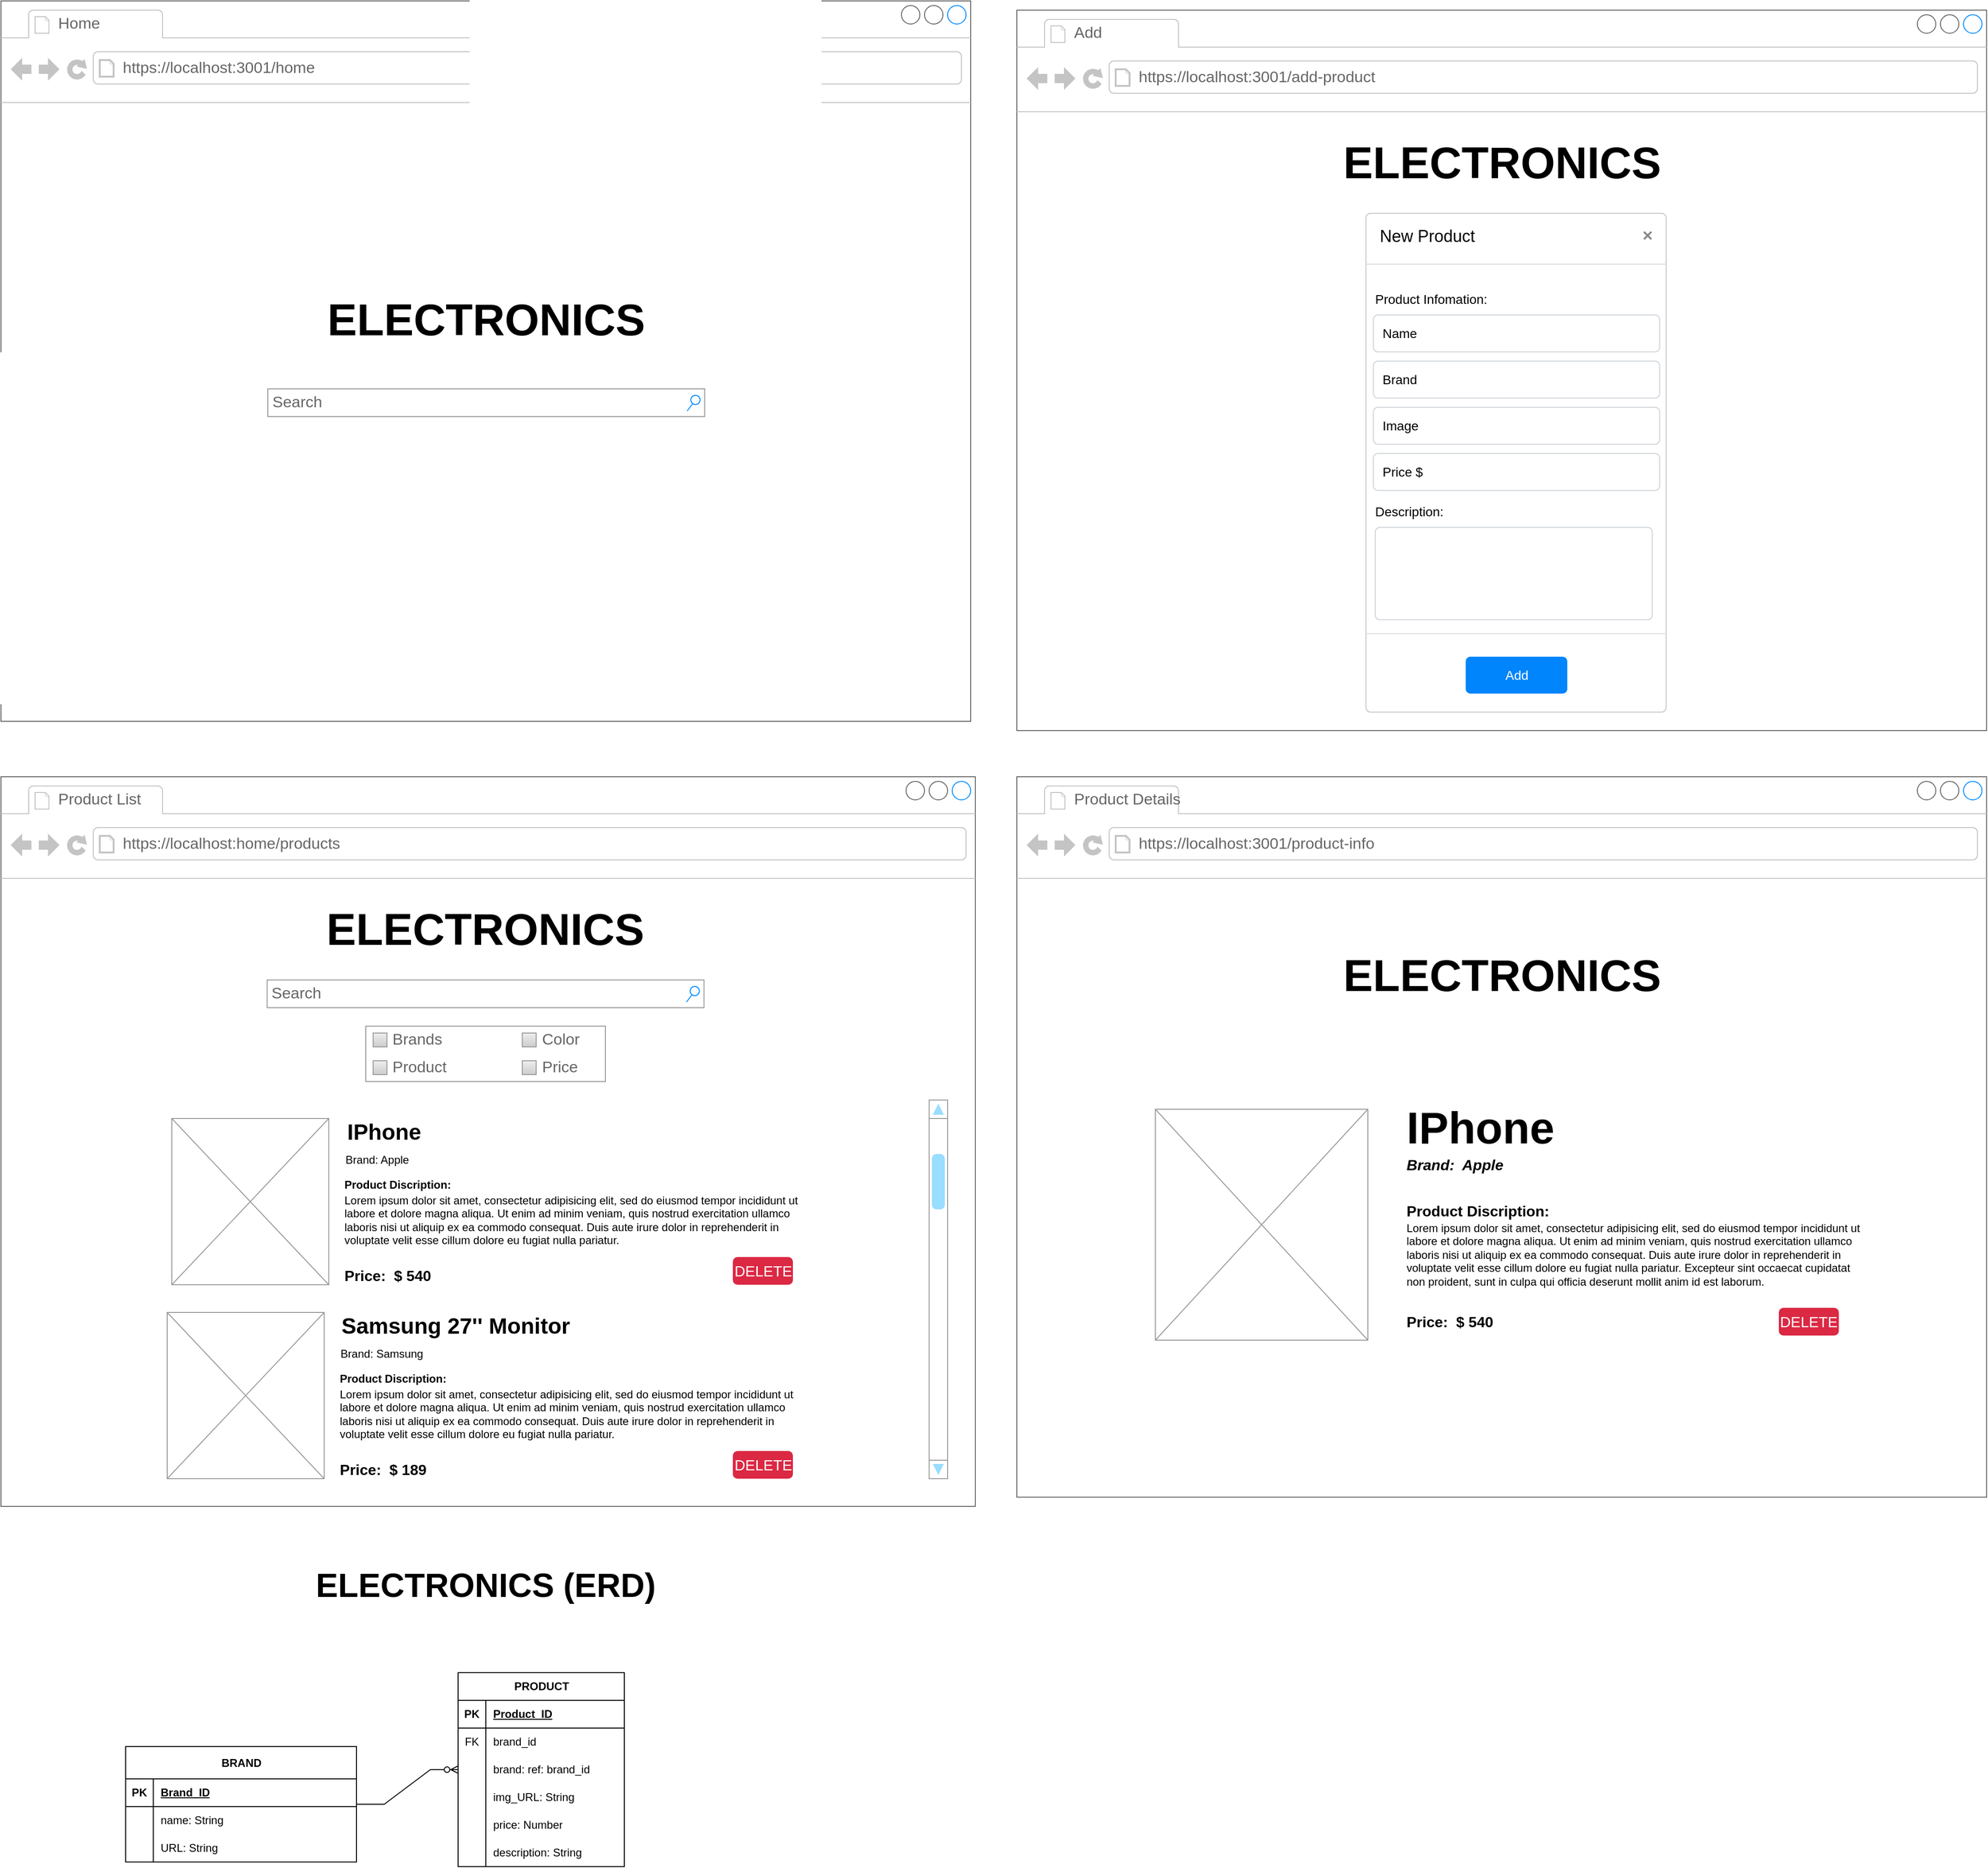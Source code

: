 <mxfile version="24.4.9" type="device">
  <diagram name="Page-1" id="2cc2dc42-3aac-f2a9-1cec-7a8b7cbee084">
    <mxGraphModel dx="4185" dy="1965" grid="1" gridSize="10" guides="1" tooltips="1" connect="1" arrows="1" fold="1" page="1" pageScale="1" pageWidth="1100" pageHeight="850" background="none" math="0" shadow="0">
      <root>
        <mxCell id="0" />
        <mxCell id="1" parent="0" />
        <mxCell id="7026571954dc6520-1" value="" style="strokeWidth=1;shadow=0;dashed=0;align=center;html=1;shape=mxgraph.mockup.containers.browserWindow;rSize=0;strokeColor=#666666;mainText=,;recursiveResize=0;rounded=0;labelBackgroundColor=none;fontFamily=Verdana;fontSize=12" parent="1" vertex="1">
          <mxGeometry x="25" y="30" width="1050" height="780" as="geometry" />
        </mxCell>
        <mxCell id="7026571954dc6520-2" value="Home" style="strokeWidth=1;shadow=0;dashed=0;align=center;html=1;shape=mxgraph.mockup.containers.anchor;fontSize=17;fontColor=#666666;align=left;" parent="7026571954dc6520-1" vertex="1">
          <mxGeometry x="60" y="12" width="110" height="26" as="geometry" />
        </mxCell>
        <mxCell id="7026571954dc6520-3" value="https://localhost:3001/home" style="strokeWidth=1;shadow=0;dashed=0;align=center;html=1;shape=mxgraph.mockup.containers.anchor;rSize=0;fontSize=17;fontColor=#666666;align=left;" parent="7026571954dc6520-1" vertex="1">
          <mxGeometry x="130" y="60" width="250" height="26" as="geometry" />
        </mxCell>
        <mxCell id="7026571954dc6520-14" value="Search" style="strokeWidth=1;shadow=0;dashed=0;align=center;html=1;shape=mxgraph.mockup.forms.searchBox;strokeColor=#999999;mainText=;strokeColor2=#008cff;fontColor=#666666;fontSize=17;align=left;spacingLeft=3;rounded=0;labelBackgroundColor=none;" parent="7026571954dc6520-1" vertex="1">
          <mxGeometry x="289" y="420" width="473" height="30" as="geometry" />
        </mxCell>
        <mxCell id="-O_35CLQnwZobcBv6rru-1" value="&lt;h1&gt;&lt;font style=&quot;font-size: 48px;&quot;&gt;ELECTRONICS&lt;/font&gt;&lt;/h1&gt;" style="text;html=1;align=center;verticalAlign=middle;whiteSpace=wrap;rounded=0;" vertex="1" parent="7026571954dc6520-1">
          <mxGeometry x="348" y="310" width="355" height="70" as="geometry" />
        </mxCell>
        <mxCell id="-O_35CLQnwZobcBv6rru-2" value="" style="strokeWidth=1;shadow=0;dashed=0;align=center;html=1;shape=mxgraph.mockup.containers.browserWindow;rSize=0;strokeColor=#666666;mainText=,;recursiveResize=0;rounded=0;labelBackgroundColor=none;fontFamily=Verdana;fontSize=12" vertex="1" parent="1">
          <mxGeometry x="25" y="870" width="1055" height="790" as="geometry" />
        </mxCell>
        <mxCell id="-O_35CLQnwZobcBv6rru-3" value="Product List" style="strokeWidth=1;shadow=0;dashed=0;align=center;html=1;shape=mxgraph.mockup.containers.anchor;fontSize=17;fontColor=#666666;align=left;" vertex="1" parent="-O_35CLQnwZobcBv6rru-2">
          <mxGeometry x="60" y="12" width="110" height="26" as="geometry" />
        </mxCell>
        <mxCell id="-O_35CLQnwZobcBv6rru-4" value="https://localhost:home/products" style="strokeWidth=1;shadow=0;dashed=0;align=center;html=1;shape=mxgraph.mockup.containers.anchor;rSize=0;fontSize=17;fontColor=#666666;align=left;" vertex="1" parent="-O_35CLQnwZobcBv6rru-2">
          <mxGeometry x="130" y="60" width="250" height="26" as="geometry" />
        </mxCell>
        <mxCell id="-O_35CLQnwZobcBv6rru-5" value="Search" style="strokeWidth=1;shadow=0;dashed=0;align=center;html=1;shape=mxgraph.mockup.forms.searchBox;strokeColor=#999999;mainText=;strokeColor2=#008cff;fontColor=#666666;fontSize=17;align=left;spacingLeft=3;rounded=0;labelBackgroundColor=none;" vertex="1" parent="-O_35CLQnwZobcBv6rru-2">
          <mxGeometry x="288.25" y="220" width="473" height="30" as="geometry" />
        </mxCell>
        <mxCell id="-O_35CLQnwZobcBv6rru-6" value="&lt;h1&gt;&lt;font style=&quot;font-size: 48px;&quot;&gt;ELECTRONICS&lt;/font&gt;&lt;/h1&gt;" style="text;html=1;align=center;verticalAlign=middle;whiteSpace=wrap;rounded=0;" vertex="1" parent="-O_35CLQnwZobcBv6rru-2">
          <mxGeometry x="347.25" y="130" width="355" height="70" as="geometry" />
        </mxCell>
        <mxCell id="-O_35CLQnwZobcBv6rru-8" value="" style="verticalLabelPosition=bottom;shadow=0;dashed=0;align=center;html=1;verticalAlign=top;strokeWidth=1;shape=mxgraph.mockup.navigation.scrollBar;strokeColor=#999999;barPos=87.604;fillColor2=#99ddff;strokeColor2=none;direction=north;" vertex="1" parent="-O_35CLQnwZobcBv6rru-2">
          <mxGeometry x="1005" y="350" width="20" height="410" as="geometry" />
        </mxCell>
        <mxCell id="-O_35CLQnwZobcBv6rru-28" value="" style="strokeWidth=1;shadow=0;dashed=0;align=center;html=1;shape=mxgraph.mockup.forms.rrect;rSize=0;strokeColor=#999999;fillColor=#ffffff;recursiveResize=0;" vertex="1" parent="-O_35CLQnwZobcBv6rru-2">
          <mxGeometry x="395" y="270" width="259.5" height="60" as="geometry" />
        </mxCell>
        <mxCell id="-O_35CLQnwZobcBv6rru-29" value="Brands" style="strokeWidth=1;shadow=0;dashed=0;align=center;html=1;shape=mxgraph.mockup.forms.rrect;rSize=0;fillColor=#eeeeee;strokeColor=#999999;gradientColor=#cccccc;align=left;spacingLeft=4;fontSize=17;fontColor=#666666;labelPosition=right;" vertex="1" parent="-O_35CLQnwZobcBv6rru-28">
          <mxGeometry x="8" y="7.5" width="15" height="15" as="geometry" />
        </mxCell>
        <mxCell id="-O_35CLQnwZobcBv6rru-30" value="Product" style="strokeWidth=1;shadow=0;dashed=0;align=center;html=1;shape=mxgraph.mockup.forms.rrect;rSize=0;fillColor=#eeeeee;strokeColor=#999999;gradientColor=#cccccc;align=left;spacingLeft=4;fontSize=17;fontColor=#666666;labelPosition=right;" vertex="1" parent="-O_35CLQnwZobcBv6rru-28">
          <mxGeometry x="8" y="37.5" width="15" height="15" as="geometry" />
        </mxCell>
        <mxCell id="-O_35CLQnwZobcBv6rru-32" value="Color" style="strokeWidth=1;shadow=0;dashed=0;align=center;html=1;shape=mxgraph.mockup.forms.rrect;rSize=0;fillColor=#eeeeee;strokeColor=#999999;gradientColor=#cccccc;align=left;spacingLeft=4;fontSize=17;fontColor=#666666;labelPosition=right;" vertex="1" parent="-O_35CLQnwZobcBv6rru-28">
          <mxGeometry x="169.5" y="7.5" width="15" height="15" as="geometry" />
        </mxCell>
        <mxCell id="-O_35CLQnwZobcBv6rru-33" value="Price" style="strokeWidth=1;shadow=0;dashed=0;align=center;html=1;shape=mxgraph.mockup.forms.rrect;rSize=0;fillColor=#eeeeee;strokeColor=#999999;gradientColor=#cccccc;align=left;spacingLeft=4;fontSize=17;fontColor=#666666;labelPosition=right;" vertex="1" parent="-O_35CLQnwZobcBv6rru-28">
          <mxGeometry x="169.5" y="37.5" width="15" height="15" as="geometry" />
        </mxCell>
        <mxCell id="-O_35CLQnwZobcBv6rru-182" value="" style="group" vertex="1" connectable="0" parent="-O_35CLQnwZobcBv6rru-2">
          <mxGeometry x="180" y="580" width="685" height="180" as="geometry" />
        </mxCell>
        <mxCell id="-O_35CLQnwZobcBv6rru-183" value="" style="verticalLabelPosition=bottom;shadow=0;dashed=0;align=center;html=1;verticalAlign=top;strokeWidth=1;shape=mxgraph.mockup.graphics.simpleIcon;strokeColor=#999999;" vertex="1" parent="-O_35CLQnwZobcBv6rru-182">
          <mxGeometry width="170" height="180" as="geometry" />
        </mxCell>
        <mxCell id="-O_35CLQnwZobcBv6rru-185" value="Brand: Samsung" style="text;html=1;align=center;verticalAlign=middle;whiteSpace=wrap;rounded=0;" vertex="1" parent="-O_35CLQnwZobcBv6rru-182">
          <mxGeometry x="185" y="35" width="95" height="20" as="geometry" />
        </mxCell>
        <mxCell id="-O_35CLQnwZobcBv6rru-186" value="&lt;h6&gt;Price:&amp;nbsp; $ 189&lt;/h6&gt;" style="text;strokeColor=none;fillColor=none;html=1;fontSize=24;fontStyle=1;verticalAlign=middle;align=left;" vertex="1" parent="-O_35CLQnwZobcBv6rru-182">
          <mxGeometry x="185" y="160" width="100" height="20" as="geometry" />
        </mxCell>
        <mxCell id="-O_35CLQnwZobcBv6rru-187" value="&lt;h6&gt;&lt;font style=&quot;font-size: 12px;&quot;&gt;Product Discription:&lt;/font&gt;&lt;/h6&gt;" style="text;strokeColor=none;fillColor=none;html=1;fontSize=24;fontStyle=1;verticalAlign=middle;align=left;" vertex="1" parent="-O_35CLQnwZobcBv6rru-182">
          <mxGeometry x="185" y="60" width="125" height="20" as="geometry" />
        </mxCell>
        <mxCell id="-O_35CLQnwZobcBv6rru-188" value="Lorem ipsum dolor sit amet, consectetur adipisicing elit, sed do eiusmod tempor incididunt ut labore et dolore magna aliqua. Ut enim ad minim veniam, quis nostrud exercitation ullamco laboris nisi ut aliquip ex ea commodo consequat. Duis aute irure dolor in reprehenderit in voluptate velit esse cillum dolore eu fugiat nulla pariatur.&amp;nbsp;&lt;div&gt;&lt;br&gt;&lt;/div&gt;" style="text;spacingTop=-5;whiteSpace=wrap;html=1;align=left;fontSize=12;fontFamily=Helvetica;fillColor=none;strokeColor=none;" vertex="1" parent="-O_35CLQnwZobcBv6rru-182">
          <mxGeometry x="185" y="80" width="500" height="60" as="geometry" />
        </mxCell>
        <mxCell id="-O_35CLQnwZobcBv6rru-212" value="DELETE" style="html=1;shadow=0;dashed=0;shape=mxgraph.bootstrap.rrect;rSize=5;strokeColor=none;strokeWidth=1;fillColor=#DB2843;fontColor=#FFFFFF;whiteSpace=wrap;align=center;verticalAlign=middle;spacingLeft=0;fontStyle=0;fontSize=16;spacing=5;" vertex="1" parent="-O_35CLQnwZobcBv6rru-182">
          <mxGeometry x="612.5" y="150" width="65" height="30" as="geometry" />
        </mxCell>
        <mxCell id="-O_35CLQnwZobcBv6rru-184" value="&lt;h1&gt;Samsung 27&#39;&#39; Monitor&lt;/h1&gt;" style="text;html=1;align=center;verticalAlign=middle;whiteSpace=wrap;rounded=0;" vertex="1" parent="-O_35CLQnwZobcBv6rru-2">
          <mxGeometry x="365" y="580" width="255" height="30" as="geometry" />
        </mxCell>
        <mxCell id="-O_35CLQnwZobcBv6rru-191" value="" style="group" vertex="1" connectable="0" parent="-O_35CLQnwZobcBv6rru-2">
          <mxGeometry x="185" y="370" width="685" height="180" as="geometry" />
        </mxCell>
        <mxCell id="-O_35CLQnwZobcBv6rru-181" value="" style="group" vertex="1" connectable="0" parent="-O_35CLQnwZobcBv6rru-191">
          <mxGeometry width="685" height="180" as="geometry" />
        </mxCell>
        <mxCell id="-O_35CLQnwZobcBv6rru-165" value="" style="verticalLabelPosition=bottom;shadow=0;dashed=0;align=center;html=1;verticalAlign=top;strokeWidth=1;shape=mxgraph.mockup.graphics.simpleIcon;strokeColor=#999999;" vertex="1" parent="-O_35CLQnwZobcBv6rru-181">
          <mxGeometry width="170" height="180" as="geometry" />
        </mxCell>
        <mxCell id="-O_35CLQnwZobcBv6rru-167" value="Brand: Apple" style="text;html=1;align=center;verticalAlign=middle;whiteSpace=wrap;rounded=0;" vertex="1" parent="-O_35CLQnwZobcBv6rru-181">
          <mxGeometry x="185" y="35" width="75" height="20" as="geometry" />
        </mxCell>
        <mxCell id="-O_35CLQnwZobcBv6rru-178" value="&lt;h6&gt;Price:&amp;nbsp; $ 540&lt;/h6&gt;" style="text;strokeColor=none;fillColor=none;html=1;fontSize=24;fontStyle=1;verticalAlign=middle;align=left;" vertex="1" parent="-O_35CLQnwZobcBv6rru-181">
          <mxGeometry x="185" y="160" width="100" height="20" as="geometry" />
        </mxCell>
        <mxCell id="-O_35CLQnwZobcBv6rru-179" value="&lt;h6&gt;&lt;font style=&quot;font-size: 12px;&quot;&gt;Product Discription:&lt;/font&gt;&lt;/h6&gt;" style="text;strokeColor=none;fillColor=none;html=1;fontSize=24;fontStyle=1;verticalAlign=middle;align=left;" vertex="1" parent="-O_35CLQnwZobcBv6rru-181">
          <mxGeometry x="185" y="60" width="125" height="20" as="geometry" />
        </mxCell>
        <mxCell id="-O_35CLQnwZobcBv6rru-180" value="Lorem ipsum dolor sit amet, consectetur adipisicing elit, sed do eiusmod tempor incididunt ut labore et dolore magna aliqua. Ut enim ad minim veniam, quis nostrud exercitation ullamco laboris nisi ut aliquip ex ea commodo consequat. Duis aute irure dolor in reprehenderit in voluptate velit esse cillum dolore eu fugiat nulla pariatur.&amp;nbsp;&lt;div&gt;&lt;br&gt;&lt;/div&gt;" style="text;spacingTop=-5;whiteSpace=wrap;html=1;align=left;fontSize=12;fontFamily=Helvetica;fillColor=none;strokeColor=none;" vertex="1" parent="-O_35CLQnwZobcBv6rru-181">
          <mxGeometry x="185" y="80" width="500" height="60" as="geometry" />
        </mxCell>
        <mxCell id="-O_35CLQnwZobcBv6rru-166" value="&lt;h1&gt;IPhone&lt;/h1&gt;" style="text;html=1;align=center;verticalAlign=middle;whiteSpace=wrap;rounded=0;" vertex="1" parent="-O_35CLQnwZobcBv6rru-191">
          <mxGeometry x="200" width="60" height="30" as="geometry" />
        </mxCell>
        <mxCell id="-O_35CLQnwZobcBv6rru-210" value="DELETE" style="html=1;shadow=0;dashed=0;shape=mxgraph.bootstrap.rrect;rSize=5;strokeColor=none;strokeWidth=1;fillColor=#DB2843;fontColor=#FFFFFF;whiteSpace=wrap;align=center;verticalAlign=middle;spacingLeft=0;fontStyle=0;fontSize=16;spacing=5;" vertex="1" parent="-O_35CLQnwZobcBv6rru-2">
          <mxGeometry x="792.5" y="520" width="65" height="30" as="geometry" />
        </mxCell>
        <mxCell id="-O_35CLQnwZobcBv6rru-75" value="" style="strokeWidth=1;shadow=0;dashed=0;align=center;html=1;shape=mxgraph.mockup.containers.browserWindow;rSize=0;strokeColor=#666666;mainText=,;recursiveResize=0;rounded=0;labelBackgroundColor=none;fontFamily=Verdana;fontSize=12" vertex="1" parent="1">
          <mxGeometry x="1125" y="40" width="1050" height="780" as="geometry" />
        </mxCell>
        <mxCell id="-O_35CLQnwZobcBv6rru-76" value="Add" style="strokeWidth=1;shadow=0;dashed=0;align=center;html=1;shape=mxgraph.mockup.containers.anchor;fontSize=17;fontColor=#666666;align=left;" vertex="1" parent="-O_35CLQnwZobcBv6rru-75">
          <mxGeometry x="60" y="12" width="110" height="26" as="geometry" />
        </mxCell>
        <mxCell id="-O_35CLQnwZobcBv6rru-77" value="https://localhost:3001/add-product" style="strokeWidth=1;shadow=0;dashed=0;align=center;html=1;shape=mxgraph.mockup.containers.anchor;rSize=0;fontSize=17;fontColor=#666666;align=left;" vertex="1" parent="-O_35CLQnwZobcBv6rru-75">
          <mxGeometry x="130" y="60" width="250" height="26" as="geometry" />
        </mxCell>
        <mxCell id="-O_35CLQnwZobcBv6rru-79" value="&lt;h1&gt;&lt;font style=&quot;font-size: 48px;&quot;&gt;ELECTRONICS&lt;/font&gt;&lt;/h1&gt;" style="text;html=1;align=center;verticalAlign=middle;whiteSpace=wrap;rounded=0;" vertex="1" parent="-O_35CLQnwZobcBv6rru-75">
          <mxGeometry x="348" y="130" width="355" height="70" as="geometry" />
        </mxCell>
        <mxCell id="-O_35CLQnwZobcBv6rru-123" value="New Product" style="html=1;shadow=0;dashed=0;shape=mxgraph.bootstrap.rrect;rSize=5;html=1;strokeColor=#C8C8C8;fillColor=#ffffff;whiteSpace=wrap;verticalAlign=top;align=left;fontSize=18;spacing=15;spacingTop=-5;" vertex="1" parent="-O_35CLQnwZobcBv6rru-75">
          <mxGeometry x="378" y="220" width="325" height="540" as="geometry" />
        </mxCell>
        <mxCell id="-O_35CLQnwZobcBv6rru-124" value="" style="shape=line;strokeColor=#dddddd;resizeWidth=1;" vertex="1" parent="-O_35CLQnwZobcBv6rru-123">
          <mxGeometry width="325" height="10" relative="1" as="geometry">
            <mxPoint y="50" as="offset" />
          </mxGeometry>
        </mxCell>
        <mxCell id="-O_35CLQnwZobcBv6rru-125" value="" style="html=1;shadow=0;dashed=0;shape=mxgraph.bootstrap.x;strokeColor=#868686;strokeWidth=2;" vertex="1" parent="-O_35CLQnwZobcBv6rru-123">
          <mxGeometry x="1" width="8" height="8" relative="1" as="geometry">
            <mxPoint x="-24" y="20" as="offset" />
          </mxGeometry>
        </mxCell>
        <mxCell id="-O_35CLQnwZobcBv6rru-126" value="Product Infomation:" style="strokeColor=none;fillColor=none;resizeWidth=1;align=left;verticalAlign=top;spacing=10;fontSize=14;whiteSpace=wrap;html=1;" vertex="1" parent="-O_35CLQnwZobcBv6rru-123">
          <mxGeometry width="325" height="40" relative="1" as="geometry">
            <mxPoint y="70" as="offset" />
          </mxGeometry>
        </mxCell>
        <mxCell id="-O_35CLQnwZobcBv6rru-127" value="Name" style="html=1;shadow=0;dashed=0;shape=mxgraph.bootstrap.rrect;rSize=5;strokeColor=#CED4DA;fillColor=none;align=left;verticalAlign=middle;spacing=10;fontSize=14;whiteSpace=wrap;html=1;" vertex="1" parent="-O_35CLQnwZobcBv6rru-123">
          <mxGeometry width="310" height="40" relative="1" as="geometry">
            <mxPoint x="8" y="110" as="offset" />
          </mxGeometry>
        </mxCell>
        <mxCell id="-O_35CLQnwZobcBv6rru-128" value="Description:" style="strokeColor=none;fillColor=none;resizeWidth=1;align=left;verticalAlign=top;spacing=10;fontSize=14;whiteSpace=wrap;html=1;" vertex="1" parent="-O_35CLQnwZobcBv6rru-123">
          <mxGeometry width="325" height="30" relative="1" as="geometry">
            <mxPoint y="300" as="offset" />
          </mxGeometry>
        </mxCell>
        <mxCell id="-O_35CLQnwZobcBv6rru-129" value="" style="html=1;shadow=0;dashed=0;shape=mxgraph.bootstrap.rrect;rSize=5;strokeColor=#CED4DA;fillColor=none;align=left;verticalAlign=middle;spacing=10;fontSize=14;whiteSpace=wrap;html=1;" vertex="1" parent="-O_35CLQnwZobcBv6rru-123">
          <mxGeometry width="300" height="100" relative="1" as="geometry">
            <mxPoint x="10" y="340" as="offset" />
          </mxGeometry>
        </mxCell>
        <mxCell id="-O_35CLQnwZobcBv6rru-130" value="" style="shape=line;strokeColor=#dddddd;resizeWidth=1;" vertex="1" parent="-O_35CLQnwZobcBv6rru-123">
          <mxGeometry width="325" height="10" relative="1" as="geometry">
            <mxPoint y="450" as="offset" />
          </mxGeometry>
        </mxCell>
        <mxCell id="-O_35CLQnwZobcBv6rru-131" value="Add" style="html=1;shadow=0;dashed=0;shape=mxgraph.bootstrap.rrect;rSize=5;fillColor=#0085FC;strokeColor=none;fontColor=#FFFFFF;fontSize=14;" vertex="1" parent="-O_35CLQnwZobcBv6rru-123">
          <mxGeometry x="1" y="1" width="110" height="40" relative="1" as="geometry">
            <mxPoint x="-217" y="-60" as="offset" />
          </mxGeometry>
        </mxCell>
        <mxCell id="-O_35CLQnwZobcBv6rru-133" value="Image" style="html=1;shadow=0;dashed=0;shape=mxgraph.bootstrap.rrect;rSize=5;strokeColor=#CED4DA;fillColor=none;align=left;verticalAlign=middle;spacing=10;fontSize=14;whiteSpace=wrap;html=1;" vertex="1" parent="-O_35CLQnwZobcBv6rru-123">
          <mxGeometry width="310" height="40" relative="1" as="geometry">
            <mxPoint x="8" y="210" as="offset" />
          </mxGeometry>
        </mxCell>
        <mxCell id="-O_35CLQnwZobcBv6rru-134" value="Price $" style="html=1;shadow=0;dashed=0;shape=mxgraph.bootstrap.rrect;rSize=5;strokeColor=#CED4DA;fillColor=none;align=left;verticalAlign=middle;spacing=10;fontSize=14;whiteSpace=wrap;html=1;" vertex="1" parent="-O_35CLQnwZobcBv6rru-123">
          <mxGeometry width="310" height="40" relative="1" as="geometry">
            <mxPoint x="8" y="260" as="offset" />
          </mxGeometry>
        </mxCell>
        <mxCell id="-O_35CLQnwZobcBv6rru-163" value="Brand" style="html=1;shadow=0;dashed=0;shape=mxgraph.bootstrap.rrect;rSize=5;strokeColor=#CED4DA;fillColor=none;align=left;verticalAlign=middle;spacing=10;fontSize=14;whiteSpace=wrap;html=1;" vertex="1" parent="-O_35CLQnwZobcBv6rru-123">
          <mxGeometry width="310" height="40" relative="1" as="geometry">
            <mxPoint x="8" y="160" as="offset" />
          </mxGeometry>
        </mxCell>
        <mxCell id="-O_35CLQnwZobcBv6rru-139" value="" style="strokeWidth=1;shadow=0;dashed=0;align=center;html=1;shape=mxgraph.mockup.containers.browserWindow;rSize=0;strokeColor=#666666;mainText=,;recursiveResize=0;rounded=0;labelBackgroundColor=none;fontFamily=Verdana;fontSize=12" vertex="1" parent="1">
          <mxGeometry x="1125" y="870" width="1050" height="780" as="geometry" />
        </mxCell>
        <mxCell id="-O_35CLQnwZobcBv6rru-140" value="Product Details" style="strokeWidth=1;shadow=0;dashed=0;align=center;html=1;shape=mxgraph.mockup.containers.anchor;fontSize=17;fontColor=#666666;align=left;" vertex="1" parent="-O_35CLQnwZobcBv6rru-139">
          <mxGeometry x="60" y="12" width="110" height="26" as="geometry" />
        </mxCell>
        <mxCell id="-O_35CLQnwZobcBv6rru-141" value="https://localhost:3001/product-info" style="strokeWidth=1;shadow=0;dashed=0;align=center;html=1;shape=mxgraph.mockup.containers.anchor;rSize=0;fontSize=17;fontColor=#666666;align=left;" vertex="1" parent="-O_35CLQnwZobcBv6rru-139">
          <mxGeometry x="130" y="60" width="250" height="26" as="geometry" />
        </mxCell>
        <mxCell id="-O_35CLQnwZobcBv6rru-142" value="&lt;h1&gt;&lt;font style=&quot;font-size: 48px;&quot;&gt;ELECTRONICS&lt;/font&gt;&lt;/h1&gt;" style="text;html=1;align=center;verticalAlign=middle;whiteSpace=wrap;rounded=0;" vertex="1" parent="-O_35CLQnwZobcBv6rru-139">
          <mxGeometry x="348" y="180" width="355" height="70" as="geometry" />
        </mxCell>
        <mxCell id="-O_35CLQnwZobcBv6rru-157" value="" style="verticalLabelPosition=bottom;shadow=0;dashed=0;align=center;html=1;verticalAlign=top;strokeWidth=1;shape=mxgraph.mockup.graphics.simpleIcon;strokeColor=#999999;" vertex="1" parent="-O_35CLQnwZobcBv6rru-139">
          <mxGeometry x="150" y="360" width="230" height="250" as="geometry" />
        </mxCell>
        <mxCell id="-O_35CLQnwZobcBv6rru-159" value="&lt;h1&gt;IPhone&lt;/h1&gt;" style="text;strokeColor=none;fillColor=none;html=1;fontSize=24;fontStyle=1;verticalAlign=middle;align=left;" vertex="1" parent="-O_35CLQnwZobcBv6rru-139">
          <mxGeometry x="420" y="360" width="100" height="40" as="geometry" />
        </mxCell>
        <mxCell id="-O_35CLQnwZobcBv6rru-160" value="&lt;h6&gt;Product Discription:&lt;/h6&gt;" style="text;strokeColor=none;fillColor=none;html=1;fontSize=24;fontStyle=1;verticalAlign=middle;align=left;" vertex="1" parent="-O_35CLQnwZobcBv6rru-139">
          <mxGeometry x="420" y="450" width="100" height="40" as="geometry" />
        </mxCell>
        <mxCell id="-O_35CLQnwZobcBv6rru-161" value="&lt;h6&gt;Price:&amp;nbsp; $ 540&lt;/h6&gt;" style="text;strokeColor=none;fillColor=none;html=1;fontSize=24;fontStyle=1;verticalAlign=middle;align=left;" vertex="1" parent="-O_35CLQnwZobcBv6rru-139">
          <mxGeometry x="420" y="570" width="100" height="40" as="geometry" />
        </mxCell>
        <mxCell id="-O_35CLQnwZobcBv6rru-162" value="Lorem ipsum dolor sit amet, consectetur adipisicing elit, sed do eiusmod tempor incididunt ut labore et dolore magna aliqua. Ut enim ad minim veniam, quis nostrud exercitation ullamco laboris nisi ut aliquip ex ea commodo consequat. Duis aute irure dolor in reprehenderit in voluptate velit esse cillum dolore eu fugiat nulla pariatur. Excepteur sint occaecat cupidatat non proident, sunt in culpa qui officia deserunt mollit anim id est laborum.&lt;div&gt;&lt;br/&gt;&lt;/div&gt;" style="text;spacingTop=-5;whiteSpace=wrap;html=1;align=left;fontSize=12;fontFamily=Helvetica;fillColor=none;strokeColor=none;" vertex="1" parent="-O_35CLQnwZobcBv6rru-139">
          <mxGeometry x="420" y="480" width="500" height="80" as="geometry" />
        </mxCell>
        <mxCell id="-O_35CLQnwZobcBv6rru-164" value="&lt;h6&gt;&lt;i&gt;Brand:&amp;nbsp; Apple&lt;/i&gt;&lt;/h6&gt;" style="text;strokeColor=none;fillColor=none;html=1;fontSize=24;fontStyle=1;verticalAlign=middle;align=left;" vertex="1" parent="-O_35CLQnwZobcBv6rru-139">
          <mxGeometry x="420" y="400" width="100" height="40" as="geometry" />
        </mxCell>
        <mxCell id="-O_35CLQnwZobcBv6rru-213" value="DELETE" style="html=1;shadow=0;dashed=0;shape=mxgraph.bootstrap.rrect;rSize=5;strokeColor=none;strokeWidth=1;fillColor=#DB2843;fontColor=#FFFFFF;whiteSpace=wrap;align=center;verticalAlign=middle;spacingLeft=0;fontStyle=0;fontSize=16;spacing=5;" vertex="1" parent="-O_35CLQnwZobcBv6rru-139">
          <mxGeometry x="825" y="575" width="65" height="30" as="geometry" />
        </mxCell>
        <mxCell id="-O_35CLQnwZobcBv6rru-193" value="BRAND" style="shape=table;startSize=35;container=1;collapsible=1;childLayout=tableLayout;fixedRows=1;rowLines=0;fontStyle=1;align=center;resizeLast=1;html=1;" vertex="1" parent="1">
          <mxGeometry x="160" y="1920" width="250" height="125" as="geometry" />
        </mxCell>
        <mxCell id="-O_35CLQnwZobcBv6rru-194" value="" style="shape=tableRow;horizontal=0;startSize=0;swimlaneHead=0;swimlaneBody=0;fillColor=none;collapsible=0;dropTarget=0;points=[[0,0.5],[1,0.5]];portConstraint=eastwest;top=0;left=0;right=0;bottom=1;" vertex="1" parent="-O_35CLQnwZobcBv6rru-193">
          <mxGeometry y="35" width="250" height="30" as="geometry" />
        </mxCell>
        <mxCell id="-O_35CLQnwZobcBv6rru-195" value="PK" style="shape=partialRectangle;connectable=0;fillColor=none;top=0;left=0;bottom=0;right=0;fontStyle=1;overflow=hidden;whiteSpace=wrap;html=1;" vertex="1" parent="-O_35CLQnwZobcBv6rru-194">
          <mxGeometry width="30" height="30" as="geometry">
            <mxRectangle width="30" height="30" as="alternateBounds" />
          </mxGeometry>
        </mxCell>
        <mxCell id="-O_35CLQnwZobcBv6rru-196" value="Brand_ID" style="shape=partialRectangle;connectable=0;fillColor=none;top=0;left=0;bottom=0;right=0;align=left;spacingLeft=6;fontStyle=5;overflow=hidden;whiteSpace=wrap;html=1;" vertex="1" parent="-O_35CLQnwZobcBv6rru-194">
          <mxGeometry x="30" width="220" height="30" as="geometry">
            <mxRectangle width="220" height="30" as="alternateBounds" />
          </mxGeometry>
        </mxCell>
        <mxCell id="-O_35CLQnwZobcBv6rru-197" value="" style="shape=tableRow;horizontal=0;startSize=0;swimlaneHead=0;swimlaneBody=0;fillColor=none;collapsible=0;dropTarget=0;points=[[0,0.5],[1,0.5]];portConstraint=eastwest;top=0;left=0;right=0;bottom=0;" vertex="1" parent="-O_35CLQnwZobcBv6rru-193">
          <mxGeometry y="65" width="250" height="30" as="geometry" />
        </mxCell>
        <mxCell id="-O_35CLQnwZobcBv6rru-198" value="" style="shape=partialRectangle;connectable=0;fillColor=none;top=0;left=0;bottom=0;right=0;editable=1;overflow=hidden;whiteSpace=wrap;html=1;" vertex="1" parent="-O_35CLQnwZobcBv6rru-197">
          <mxGeometry width="30" height="30" as="geometry">
            <mxRectangle width="30" height="30" as="alternateBounds" />
          </mxGeometry>
        </mxCell>
        <mxCell id="-O_35CLQnwZobcBv6rru-199" value="name: String" style="shape=partialRectangle;connectable=0;fillColor=none;top=0;left=0;bottom=0;right=0;align=left;spacingLeft=6;overflow=hidden;whiteSpace=wrap;html=1;" vertex="1" parent="-O_35CLQnwZobcBv6rru-197">
          <mxGeometry x="30" width="220" height="30" as="geometry">
            <mxRectangle width="220" height="30" as="alternateBounds" />
          </mxGeometry>
        </mxCell>
        <mxCell id="-O_35CLQnwZobcBv6rru-200" value="" style="shape=tableRow;horizontal=0;startSize=0;swimlaneHead=0;swimlaneBody=0;fillColor=none;collapsible=0;dropTarget=0;points=[[0,0.5],[1,0.5]];portConstraint=eastwest;top=0;left=0;right=0;bottom=0;" vertex="1" parent="-O_35CLQnwZobcBv6rru-193">
          <mxGeometry y="95" width="250" height="30" as="geometry" />
        </mxCell>
        <mxCell id="-O_35CLQnwZobcBv6rru-201" value="" style="shape=partialRectangle;connectable=0;fillColor=none;top=0;left=0;bottom=0;right=0;editable=1;overflow=hidden;whiteSpace=wrap;html=1;" vertex="1" parent="-O_35CLQnwZobcBv6rru-200">
          <mxGeometry width="30" height="30" as="geometry">
            <mxRectangle width="30" height="30" as="alternateBounds" />
          </mxGeometry>
        </mxCell>
        <mxCell id="-O_35CLQnwZobcBv6rru-202" value="URL: String" style="shape=partialRectangle;connectable=0;fillColor=none;top=0;left=0;bottom=0;right=0;align=left;spacingLeft=6;overflow=hidden;whiteSpace=wrap;html=1;" vertex="1" parent="-O_35CLQnwZobcBv6rru-200">
          <mxGeometry x="30" width="220" height="30" as="geometry">
            <mxRectangle width="220" height="30" as="alternateBounds" />
          </mxGeometry>
        </mxCell>
        <mxCell id="-O_35CLQnwZobcBv6rru-218" value="PRODUCT" style="shape=table;startSize=30;container=1;collapsible=1;childLayout=tableLayout;fixedRows=1;rowLines=0;fontStyle=1;align=center;resizeLast=1;html=1;" vertex="1" parent="1">
          <mxGeometry x="520" y="1840" width="180" height="210" as="geometry" />
        </mxCell>
        <mxCell id="-O_35CLQnwZobcBv6rru-219" value="" style="shape=tableRow;horizontal=0;startSize=0;swimlaneHead=0;swimlaneBody=0;fillColor=none;collapsible=0;dropTarget=0;points=[[0,0.5],[1,0.5]];portConstraint=eastwest;top=0;left=0;right=0;bottom=1;" vertex="1" parent="-O_35CLQnwZobcBv6rru-218">
          <mxGeometry y="30" width="180" height="30" as="geometry" />
        </mxCell>
        <mxCell id="-O_35CLQnwZobcBv6rru-220" value="PK" style="shape=partialRectangle;connectable=0;fillColor=none;top=0;left=0;bottom=0;right=0;fontStyle=1;overflow=hidden;whiteSpace=wrap;html=1;" vertex="1" parent="-O_35CLQnwZobcBv6rru-219">
          <mxGeometry width="30" height="30" as="geometry">
            <mxRectangle width="30" height="30" as="alternateBounds" />
          </mxGeometry>
        </mxCell>
        <mxCell id="-O_35CLQnwZobcBv6rru-221" value="Product_ID" style="shape=partialRectangle;connectable=0;fillColor=none;top=0;left=0;bottom=0;right=0;align=left;spacingLeft=6;fontStyle=5;overflow=hidden;whiteSpace=wrap;html=1;" vertex="1" parent="-O_35CLQnwZobcBv6rru-219">
          <mxGeometry x="30" width="150" height="30" as="geometry">
            <mxRectangle width="150" height="30" as="alternateBounds" />
          </mxGeometry>
        </mxCell>
        <mxCell id="-O_35CLQnwZobcBv6rru-222" value="" style="shape=tableRow;horizontal=0;startSize=0;swimlaneHead=0;swimlaneBody=0;fillColor=none;collapsible=0;dropTarget=0;points=[[0,0.5],[1,0.5]];portConstraint=eastwest;top=0;left=0;right=0;bottom=0;" vertex="1" parent="-O_35CLQnwZobcBv6rru-218">
          <mxGeometry y="60" width="180" height="30" as="geometry" />
        </mxCell>
        <mxCell id="-O_35CLQnwZobcBv6rru-223" value="FK" style="shape=partialRectangle;connectable=0;fillColor=none;top=0;left=0;bottom=0;right=0;editable=1;overflow=hidden;whiteSpace=wrap;html=1;" vertex="1" parent="-O_35CLQnwZobcBv6rru-222">
          <mxGeometry width="30" height="30" as="geometry">
            <mxRectangle width="30" height="30" as="alternateBounds" />
          </mxGeometry>
        </mxCell>
        <mxCell id="-O_35CLQnwZobcBv6rru-224" value="brand_id" style="shape=partialRectangle;connectable=0;fillColor=none;top=0;left=0;bottom=0;right=0;align=left;spacingLeft=6;overflow=hidden;whiteSpace=wrap;html=1;" vertex="1" parent="-O_35CLQnwZobcBv6rru-222">
          <mxGeometry x="30" width="150" height="30" as="geometry">
            <mxRectangle width="150" height="30" as="alternateBounds" />
          </mxGeometry>
        </mxCell>
        <mxCell id="-O_35CLQnwZobcBv6rru-225" value="" style="shape=tableRow;horizontal=0;startSize=0;swimlaneHead=0;swimlaneBody=0;fillColor=none;collapsible=0;dropTarget=0;points=[[0,0.5],[1,0.5]];portConstraint=eastwest;top=0;left=0;right=0;bottom=0;" vertex="1" parent="-O_35CLQnwZobcBv6rru-218">
          <mxGeometry y="90" width="180" height="30" as="geometry" />
        </mxCell>
        <mxCell id="-O_35CLQnwZobcBv6rru-226" value="" style="shape=partialRectangle;connectable=0;fillColor=none;top=0;left=0;bottom=0;right=0;editable=1;overflow=hidden;whiteSpace=wrap;html=1;" vertex="1" parent="-O_35CLQnwZobcBv6rru-225">
          <mxGeometry width="30" height="30" as="geometry">
            <mxRectangle width="30" height="30" as="alternateBounds" />
          </mxGeometry>
        </mxCell>
        <mxCell id="-O_35CLQnwZobcBv6rru-227" value="brand: ref: brand_id" style="shape=partialRectangle;connectable=0;fillColor=none;top=0;left=0;bottom=0;right=0;align=left;spacingLeft=6;overflow=hidden;whiteSpace=wrap;html=1;" vertex="1" parent="-O_35CLQnwZobcBv6rru-225">
          <mxGeometry x="30" width="150" height="30" as="geometry">
            <mxRectangle width="150" height="30" as="alternateBounds" />
          </mxGeometry>
        </mxCell>
        <mxCell id="-O_35CLQnwZobcBv6rru-228" value="" style="shape=tableRow;horizontal=0;startSize=0;swimlaneHead=0;swimlaneBody=0;fillColor=none;collapsible=0;dropTarget=0;points=[[0,0.5],[1,0.5]];portConstraint=eastwest;top=0;left=0;right=0;bottom=0;" vertex="1" parent="-O_35CLQnwZobcBv6rru-218">
          <mxGeometry y="120" width="180" height="30" as="geometry" />
        </mxCell>
        <mxCell id="-O_35CLQnwZobcBv6rru-229" value="" style="shape=partialRectangle;connectable=0;fillColor=none;top=0;left=0;bottom=0;right=0;editable=1;overflow=hidden;whiteSpace=wrap;html=1;" vertex="1" parent="-O_35CLQnwZobcBv6rru-228">
          <mxGeometry width="30" height="30" as="geometry">
            <mxRectangle width="30" height="30" as="alternateBounds" />
          </mxGeometry>
        </mxCell>
        <mxCell id="-O_35CLQnwZobcBv6rru-230" value="img_URL: String" style="shape=partialRectangle;connectable=0;fillColor=none;top=0;left=0;bottom=0;right=0;align=left;spacingLeft=6;overflow=hidden;whiteSpace=wrap;html=1;" vertex="1" parent="-O_35CLQnwZobcBv6rru-228">
          <mxGeometry x="30" width="150" height="30" as="geometry">
            <mxRectangle width="150" height="30" as="alternateBounds" />
          </mxGeometry>
        </mxCell>
        <mxCell id="-O_35CLQnwZobcBv6rru-234" value="" style="shape=tableRow;horizontal=0;startSize=0;swimlaneHead=0;swimlaneBody=0;fillColor=none;collapsible=0;dropTarget=0;points=[[0,0.5],[1,0.5]];portConstraint=eastwest;top=0;left=0;right=0;bottom=0;" vertex="1" parent="-O_35CLQnwZobcBv6rru-218">
          <mxGeometry y="150" width="180" height="30" as="geometry" />
        </mxCell>
        <mxCell id="-O_35CLQnwZobcBv6rru-235" value="" style="shape=partialRectangle;connectable=0;fillColor=none;top=0;left=0;bottom=0;right=0;editable=1;overflow=hidden;whiteSpace=wrap;html=1;" vertex="1" parent="-O_35CLQnwZobcBv6rru-234">
          <mxGeometry width="30" height="30" as="geometry">
            <mxRectangle width="30" height="30" as="alternateBounds" />
          </mxGeometry>
        </mxCell>
        <mxCell id="-O_35CLQnwZobcBv6rru-236" value="price: Number" style="shape=partialRectangle;connectable=0;fillColor=none;top=0;left=0;bottom=0;right=0;align=left;spacingLeft=6;overflow=hidden;whiteSpace=wrap;html=1;" vertex="1" parent="-O_35CLQnwZobcBv6rru-234">
          <mxGeometry x="30" width="150" height="30" as="geometry">
            <mxRectangle width="150" height="30" as="alternateBounds" />
          </mxGeometry>
        </mxCell>
        <mxCell id="-O_35CLQnwZobcBv6rru-237" value="" style="shape=tableRow;horizontal=0;startSize=0;swimlaneHead=0;swimlaneBody=0;fillColor=none;collapsible=0;dropTarget=0;points=[[0,0.5],[1,0.5]];portConstraint=eastwest;top=0;left=0;right=0;bottom=0;" vertex="1" parent="-O_35CLQnwZobcBv6rru-218">
          <mxGeometry y="180" width="180" height="30" as="geometry" />
        </mxCell>
        <mxCell id="-O_35CLQnwZobcBv6rru-238" value="" style="shape=partialRectangle;connectable=0;fillColor=none;top=0;left=0;bottom=0;right=0;editable=1;overflow=hidden;whiteSpace=wrap;html=1;" vertex="1" parent="-O_35CLQnwZobcBv6rru-237">
          <mxGeometry width="30" height="30" as="geometry">
            <mxRectangle width="30" height="30" as="alternateBounds" />
          </mxGeometry>
        </mxCell>
        <mxCell id="-O_35CLQnwZobcBv6rru-239" value="description: String" style="shape=partialRectangle;connectable=0;fillColor=none;top=0;left=0;bottom=0;right=0;align=left;spacingLeft=6;overflow=hidden;whiteSpace=wrap;html=1;" vertex="1" parent="-O_35CLQnwZobcBv6rru-237">
          <mxGeometry x="30" width="150" height="30" as="geometry">
            <mxRectangle width="150" height="30" as="alternateBounds" />
          </mxGeometry>
        </mxCell>
        <mxCell id="-O_35CLQnwZobcBv6rru-240" value="" style="edgeStyle=entityRelationEdgeStyle;fontSize=12;html=1;endArrow=ERzeroToMany;endFill=1;rounded=0;" edge="1" parent="1" source="-O_35CLQnwZobcBv6rru-193" target="-O_35CLQnwZobcBv6rru-218">
          <mxGeometry width="100" height="100" relative="1" as="geometry">
            <mxPoint x="380" y="1870" as="sourcePoint" />
            <mxPoint x="480" y="1770" as="targetPoint" />
          </mxGeometry>
        </mxCell>
        <mxCell id="-O_35CLQnwZobcBv6rru-241" value="&lt;h1&gt;&lt;font style=&quot;font-size: 36px;&quot;&gt;ELECTRONICS (ERD)&lt;/font&gt;&lt;/h1&gt;" style="text;html=1;align=center;verticalAlign=middle;whiteSpace=wrap;rounded=0;" vertex="1" parent="1">
          <mxGeometry x="345" y="1730" width="410" height="30" as="geometry" />
        </mxCell>
      </root>
    </mxGraphModel>
  </diagram>
</mxfile>
